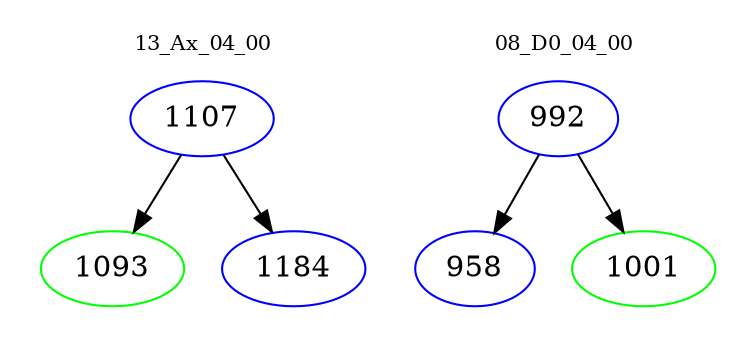 digraph{
subgraph cluster_0 {
color = white
label = "13_Ax_04_00";
fontsize=10;
T0_1107 [label="1107", color="blue"]
T0_1107 -> T0_1093 [color="black"]
T0_1093 [label="1093", color="green"]
T0_1107 -> T0_1184 [color="black"]
T0_1184 [label="1184", color="blue"]
}
subgraph cluster_1 {
color = white
label = "08_D0_04_00";
fontsize=10;
T1_992 [label="992", color="blue"]
T1_992 -> T1_958 [color="black"]
T1_958 [label="958", color="blue"]
T1_992 -> T1_1001 [color="black"]
T1_1001 [label="1001", color="green"]
}
}
